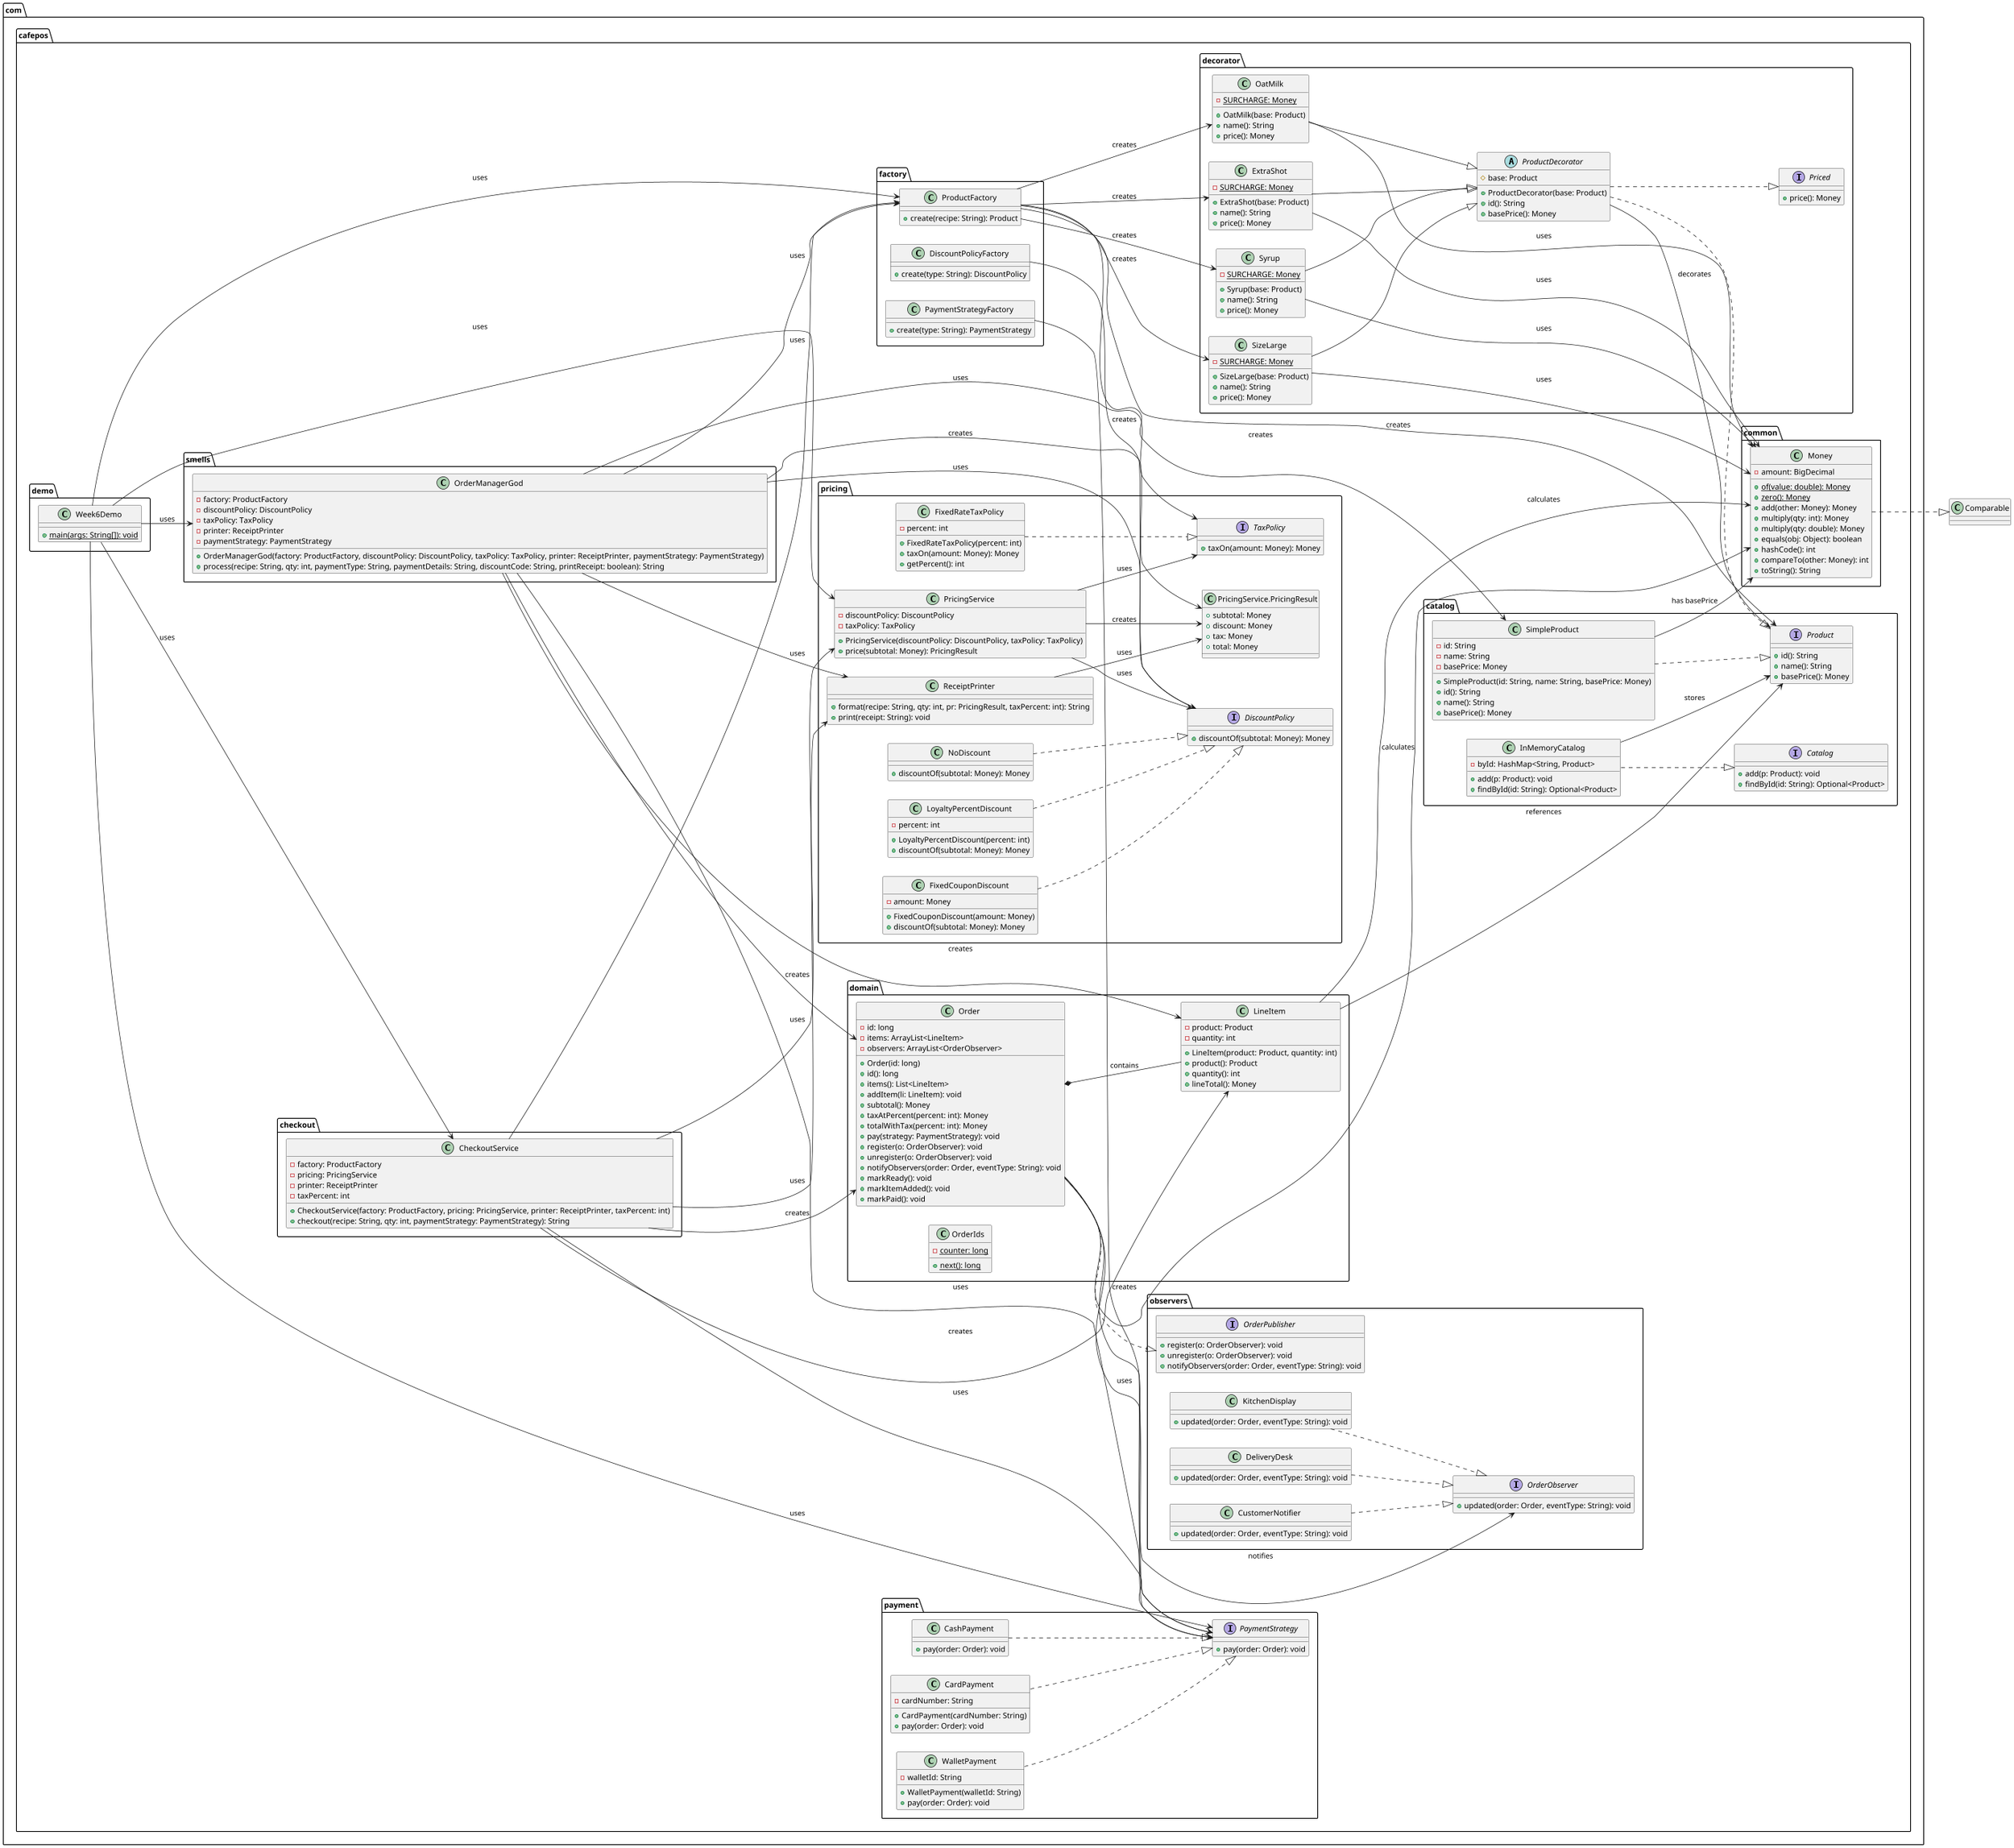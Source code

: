 @startuml CafePOS Class Diagram
skinparam pageMargin 10
skinparam pageWidth 1200
skinparam pageHeight 800
scale 0.75
left to right direction
package "com.cafepos.common" {
    class Money {
        - amount: BigDecimal
        + {static} of(value: double): Money
        + {static} zero(): Money
        + add(other: Money): Money
        + multiply(qty: int): Money
        + multiply(qty: double): Money
        + equals(obj: Object): boolean
        + hashCode(): int
        + compareTo(other: Money): int
        + toString(): String
    }
}

package "com.cafepos.catalog" {
    interface Product {
        + id(): String
        + name(): String
        + basePrice(): Money
    }
    
    class SimpleProduct {
        - id: String
        - name: String
        - basePrice: Money
        + SimpleProduct(id: String, name: String, basePrice: Money)
        + id(): String
        + name(): String
        + basePrice(): Money
    }
    
    interface Catalog {
        + add(p: Product): void
        + findById(id: String): Optional<Product>
    }
    
    class InMemoryCatalog {
        - byId: HashMap<String, Product>
        + add(p: Product): void
        + findById(id: String): Optional<Product>
    }
}

package "com.cafepos.domain" {
    class Order {
        - id: long
        - items: ArrayList<LineItem>
        - observers: ArrayList<OrderObserver>
        + Order(id: long)
        + id(): long
        + items(): List<LineItem>
        + addItem(li: LineItem): void
        + subtotal(): Money
        + taxAtPercent(percent: int): Money
        + totalWithTax(percent: int): Money
        + pay(strategy: PaymentStrategy): void
        + register(o: OrderObserver): void
        + unregister(o: OrderObserver): void
        + notifyObservers(order: Order, eventType: String): void
        + markReady(): void
        + markItemAdded(): void
        + markPaid(): void
    }
    
    class LineItem {
        - product: Product
        - quantity: int
        + LineItem(product: Product, quantity: int)
        + product(): Product
        + quantity(): int
        + lineTotal(): Money
    }
    
    class OrderIds {
        - {static} counter: long
        + {static} next(): long
    }
}

package "com.cafepos.demo" {
    'class Week2Demo {
    '    + {static} main(args: String[]): void
    '}
    
    'class Week3Demo {
    '    + {static} main(args: String[]): void
    '}
    
    'class Week4Demo {
    '    + {static} main(args: String[]): void
    '}
    
    'class Week5Demo {
    '    + {static} main(args: String[]): void
    '}
    
    class Week6Demo {
        + {static} main(args: String[]): void
    }
}

package "com.cafepos.payment" {
    interface PaymentStrategy {
        + pay(order: Order): void
    }
    
    class CashPayment {
        + pay(order: Order): void
    }
    
    class CardPayment {
        - cardNumber: String
        + CardPayment(cardNumber: String)
        + pay(order: Order): void
    }
    
    class WalletPayment {
        - walletId: String
        + WalletPayment(walletId: String)
        + pay(order: Order): void
    }
}

package "com.cafepos.observers" {
    interface OrderObserver {
        + updated(order: Order, eventType: String): void
    }
    
    interface OrderPublisher {
        + register(o: OrderObserver): void
        + unregister(o: OrderObserver): void
        + notifyObservers(order: Order, eventType: String): void
    }
    
    class KitchenDisplay {
        + updated(order: Order, eventType: String): void
    }
    
    class DeliveryDesk {
        + updated(order: Order, eventType: String): void
    }
    
    class CustomerNotifier {
        + updated(order: Order, eventType: String): void
    }
}

package "com.cafepos.decorator" {
    interface Priced {
        + price(): Money
    }
    
    abstract class ProductDecorator {
        # base: Product
        + ProductDecorator(base: Product)
        + id(): String
        + basePrice(): Money
    }
    
    class ExtraShot {
        - {static} SURCHARGE: Money
        + ExtraShot(base: Product)
        + name(): String
        + price(): Money
    }
    
    class OatMilk {
        - {static} SURCHARGE: Money
        + OatMilk(base: Product)
        + name(): String
        + price(): Money
    }
    
    class SizeLarge {
        - {static} SURCHARGE: Money
        + SizeLarge(base: Product)
        + name(): String
        + price(): Money
    }
    
    class Syrup {
        - {static} SURCHARGE: Money
        + Syrup(base: Product)
        + name(): String
        + price(): Money
    }
}

package "com.cafepos.factory" {
    class ProductFactory {
        + create(recipe: String): Product
    }
    
    class DiscountPolicyFactory {
        + create(type: String): DiscountPolicy
    }
    
    class PaymentStrategyFactory {
        + create(type: String): PaymentStrategy
    }
}

package "com.cafepos.pricing" {
    interface DiscountPolicy {
        + discountOf(subtotal: Money): Money
    }
    
    interface TaxPolicy {
        + taxOn(amount: Money): Money
    }
    
    class PricingService {
        - discountPolicy: DiscountPolicy
        - taxPolicy: TaxPolicy
        + PricingService(discountPolicy: DiscountPolicy, taxPolicy: TaxPolicy)
        + price(subtotal: Money): PricingResult
    }
    
    class "PricingService.PricingResult" as PricingResult {
        + subtotal: Money
        + discount: Money
        + tax: Money
        + total: Money
    }
    
    class LoyaltyPercentDiscount {
        - percent: int
        + LoyaltyPercentDiscount(percent: int)
        + discountOf(subtotal: Money): Money
    }
    
    class FixedCouponDiscount {
        - amount: Money
        + FixedCouponDiscount(amount: Money)
        + discountOf(subtotal: Money): Money
    }
    
    class NoDiscount {
        + discountOf(subtotal: Money): Money
    }
    
    class FixedRateTaxPolicy {
        - percent: int
        + FixedRateTaxPolicy(percent: int)
        + taxOn(amount: Money): Money
        + getPercent(): int
    }
    
    class ReceiptPrinter {
        + format(recipe: String, qty: int, pr: PricingResult, taxPercent: int): String
        + print(receipt: String): void
    }
}

package "com.cafepos.checkout" {
    class CheckoutService {
        - factory: ProductFactory
        - pricing: PricingService
        - printer: ReceiptPrinter
        - taxPercent: int
        + CheckoutService(factory: ProductFactory, pricing: PricingService, printer: ReceiptPrinter, taxPercent: int)
        + checkout(recipe: String, qty: int, paymentStrategy: PaymentStrategy): String
    }
}

package "com.cafepos.smells" {
    class OrderManagerGod {
        - factory: ProductFactory
        - discountPolicy: DiscountPolicy
        - taxPolicy: TaxPolicy
        - printer: ReceiptPrinter
        - paymentStrategy: PaymentStrategy
        + OrderManagerGod(factory: ProductFactory, discountPolicy: DiscountPolicy, taxPolicy: TaxPolicy, printer: ReceiptPrinter, paymentStrategy: PaymentStrategy)
        + process(recipe: String, qty: int, paymentType: String, paymentDetails: String, discountCode: String, printReceipt: boolean): String
    }
}

' Relationships
SimpleProduct ..|> Product
InMemoryCatalog ..|> Catalog
InMemoryCatalog --> Product : stores
Order *-- LineItem : contains
LineItem --> Product : references
LineItem --> Money : calculates
Order --> Money : calculates
SimpleProduct --> Money : has basePrice
Money ..|> Comparable
Order --> PaymentStrategy : uses
Order ..|> OrderPublisher
Order --> OrderObserver : notifies
CashPayment ..|> PaymentStrategy
CardPayment ..|> PaymentStrategy
WalletPayment ..|> PaymentStrategy
KitchenDisplay ..|> OrderObserver
DeliveryDesk ..|> OrderObserver
CustomerNotifier ..|> OrderObserver
'Week2Demo --> Catalog : uses
'Week2Demo --> InMemoryCatalog : creates
'Week2Demo --> SimpleProduct : creates
'Week2Demo --> Order : creates
'Week2Demo --> LineItem : creates
'Week2Demo --> OrderIds : uses
'Week3Demo --> Catalog : uses
'Week3Demo --> InMemoryCatalog : creates
'Week3Demo --> SimpleProduct : creates
'Week3Demo --> Order : creates
'Week3Demo --> LineItem : creates
'Week3Demo --> OrderIds : uses
'Week3Demo --> CashPayment : creates
'Week3Demo --> CardPayment : creates
'Week3Demo --> WalletPayment : creates
'Week4Demo --> Catalog : uses
'Week4Demo --> InMemoryCatalog : creates
'Week4Demo --> SimpleProduct : creates
'Week4Demo --> Order : creates
'Week4Demo --> LineItem : creates
'Week4Demo --> OrderIds : uses
'Week4Demo --> KitchenDisplay : creates
'Week4Demo --> DeliveryDesk : creates
'Week4Demo --> CustomerNotifier : creates
'Week4Demo --> CashPayment : creates
'Week5Demo --> ProductFactory : uses
'Week5Demo --> Order : creates
'Week5Demo --> LineItem : creates
'Week5Demo --> OrderIds : uses
Week6Demo --> CheckoutService : uses
Week6Demo --> PricingService : uses
Week6Demo --> ProductFactory : uses
Week6Demo --> OrderManagerGod : uses
Week6Demo --> PaymentStrategy : uses
ProductDecorator ..|> Product
ProductDecorator ..|> Priced
ProductDecorator --> Product : decorates
ExtraShot --|> ProductDecorator
OatMilk --|> ProductDecorator
SizeLarge --|> ProductDecorator
Syrup --|> ProductDecorator
ExtraShot --> Money : uses
OatMilk --> Money : uses
SizeLarge --> Money : uses
Syrup --> Money : uses
ProductFactory --> Product : creates
ProductFactory --> SimpleProduct : creates
ProductFactory --> ExtraShot : creates
ProductFactory --> OatMilk : creates
ProductFactory --> SizeLarge : creates
ProductFactory --> Syrup : creates
DiscountPolicyFactory --> DiscountPolicy : creates
PaymentStrategyFactory --> PaymentStrategy : creates
PricingService --> DiscountPolicy : uses
PricingService --> TaxPolicy : uses
PricingService --> PricingResult : creates
LoyaltyPercentDiscount ..|> DiscountPolicy
FixedCouponDiscount ..|> DiscountPolicy
NoDiscount ..|> DiscountPolicy
FixedRateTaxPolicy ..|> TaxPolicy
ReceiptPrinter --> PricingResult : uses
CheckoutService --> ProductFactory : uses
CheckoutService --> PricingService : uses
CheckoutService --> ReceiptPrinter : uses
CheckoutService --> PaymentStrategy : uses
CheckoutService --> Order : creates
CheckoutService --> LineItem : creates
OrderManagerGod --> ProductFactory : uses
OrderManagerGod --> DiscountPolicy : uses
OrderManagerGod --> TaxPolicy : uses
OrderManagerGod --> ReceiptPrinter : uses
OrderManagerGod --> PaymentStrategy : uses
OrderManagerGod --> Order : creates
OrderManagerGod --> LineItem : creates
OrderManagerGod --> PricingResult : creates

@enduml